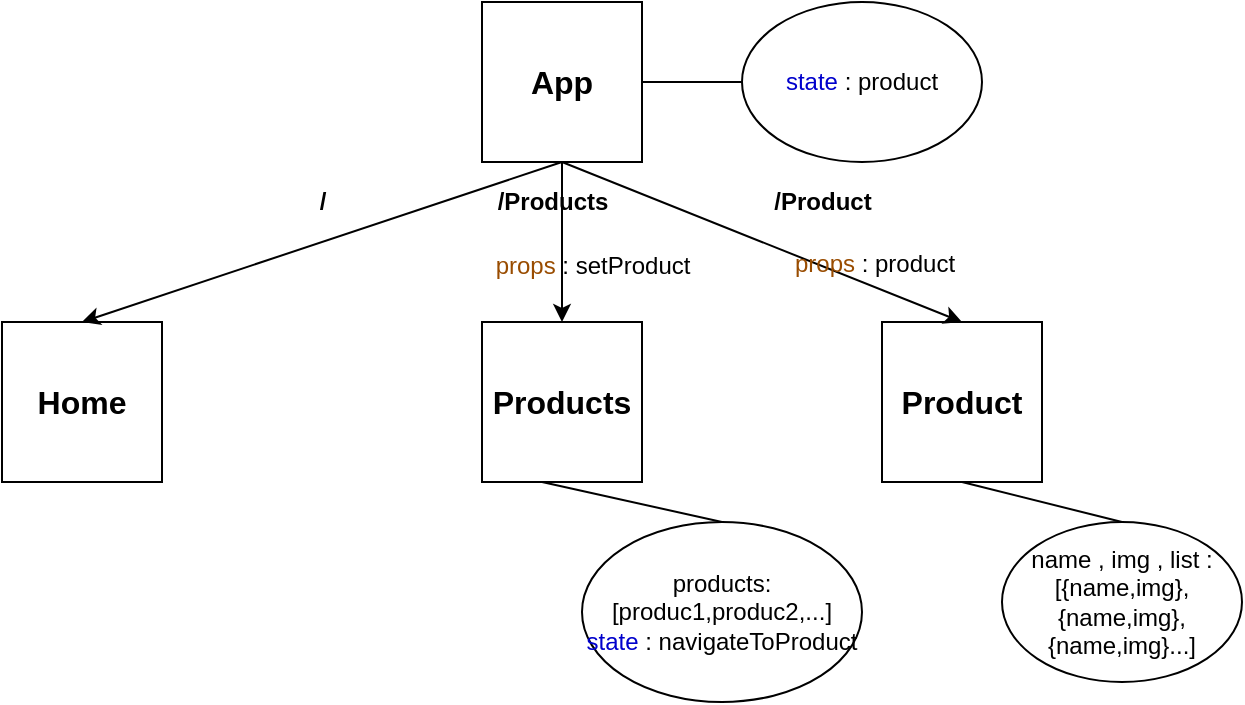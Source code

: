 <mxfile version="12.5.3" type="device"><diagram id="077kdlfYMolGuwz8Z1XD" name="Page-1"><mxGraphModel dx="766" dy="520" grid="1" gridSize="10" guides="1" tooltips="1" connect="1" arrows="1" fold="1" page="1" pageScale="1" pageWidth="850" pageHeight="1100" math="0" shadow="0"><root><mxCell id="0"/><mxCell id="1" parent="0"/><mxCell id="I_wcKjLHijIDxOqLmlWU-3" value="&lt;b&gt;&lt;font style=&quot;font-size: 16px&quot;&gt;App&lt;/font&gt;&lt;/b&gt;" style="whiteSpace=wrap;html=1;aspect=fixed;" parent="1" vertex="1"><mxGeometry x="360" y="40" width="80" height="80" as="geometry"/></mxCell><mxCell id="I_wcKjLHijIDxOqLmlWU-4" value="&lt;b&gt;&lt;font style=&quot;font-size: 16px&quot;&gt;Product&lt;/font&gt;&lt;/b&gt;" style="whiteSpace=wrap;html=1;aspect=fixed;" parent="1" vertex="1"><mxGeometry x="560" y="200" width="80" height="80" as="geometry"/></mxCell><mxCell id="I_wcKjLHijIDxOqLmlWU-5" value="&lt;b&gt;&lt;font style=&quot;font-size: 16px&quot;&gt;Products&lt;/font&gt;&lt;/b&gt;" style="whiteSpace=wrap;html=1;aspect=fixed;" parent="1" vertex="1"><mxGeometry x="360" y="200" width="80" height="80" as="geometry"/></mxCell><mxCell id="I_wcKjLHijIDxOqLmlWU-6" value="&lt;b&gt;&lt;font style=&quot;font-size: 16px&quot;&gt;Home&lt;/font&gt;&lt;/b&gt;" style="whiteSpace=wrap;html=1;aspect=fixed;" parent="1" vertex="1"><mxGeometry x="120" y="200" width="80" height="80" as="geometry"/></mxCell><mxCell id="I_wcKjLHijIDxOqLmlWU-7" value="" style="endArrow=classic;html=1;exitX=0.5;exitY=1;exitDx=0;exitDy=0;entryX=0.5;entryY=0;entryDx=0;entryDy=0;" parent="1" source="I_wcKjLHijIDxOqLmlWU-3" target="I_wcKjLHijIDxOqLmlWU-4" edge="1"><mxGeometry width="50" height="50" relative="1" as="geometry"><mxPoint x="120" y="350" as="sourcePoint"/><mxPoint x="170" y="300" as="targetPoint"/></mxGeometry></mxCell><mxCell id="I_wcKjLHijIDxOqLmlWU-8" value="" style="endArrow=classic;html=1;exitX=0.5;exitY=1;exitDx=0;exitDy=0;entryX=0.5;entryY=0;entryDx=0;entryDy=0;" parent="1" source="I_wcKjLHijIDxOqLmlWU-3" target="I_wcKjLHijIDxOqLmlWU-5" edge="1"><mxGeometry width="50" height="50" relative="1" as="geometry"><mxPoint x="410" y="130" as="sourcePoint"/><mxPoint x="610" y="210" as="targetPoint"/></mxGeometry></mxCell><mxCell id="I_wcKjLHijIDxOqLmlWU-9" value="" style="endArrow=classic;html=1;entryX=0.5;entryY=0;entryDx=0;entryDy=0;" parent="1" target="I_wcKjLHijIDxOqLmlWU-6" edge="1"><mxGeometry width="50" height="50" relative="1" as="geometry"><mxPoint x="400" y="120" as="sourcePoint"/><mxPoint x="410" y="210" as="targetPoint"/></mxGeometry></mxCell><mxCell id="I_wcKjLHijIDxOqLmlWU-10" value="name , img , list : [{name,img},{name,img},{name,img}...]" style="ellipse;whiteSpace=wrap;html=1;" parent="1" vertex="1"><mxGeometry x="620" y="300" width="120" height="80" as="geometry"/></mxCell><mxCell id="I_wcKjLHijIDxOqLmlWU-11" value="" style="endArrow=none;html=1;entryX=0.5;entryY=1;entryDx=0;entryDy=0;exitX=0.5;exitY=0;exitDx=0;exitDy=0;" parent="1" source="I_wcKjLHijIDxOqLmlWU-10" target="I_wcKjLHijIDxOqLmlWU-4" edge="1"><mxGeometry width="50" height="50" relative="1" as="geometry"><mxPoint x="120" y="450" as="sourcePoint"/><mxPoint x="170" y="400" as="targetPoint"/></mxGeometry></mxCell><mxCell id="I_wcKjLHijIDxOqLmlWU-12" value="products:[produc1,produc2,...]&lt;br&gt;&lt;font color=&quot;#0000cc&quot;&gt;state &lt;/font&gt;: navigateToProduct" style="ellipse;whiteSpace=wrap;html=1;" parent="1" vertex="1"><mxGeometry x="410" y="300" width="140" height="90" as="geometry"/></mxCell><mxCell id="I_wcKjLHijIDxOqLmlWU-13" value="" style="endArrow=none;html=1;entryX=0.5;entryY=1;entryDx=0;entryDy=0;exitX=0.5;exitY=0;exitDx=0;exitDy=0;" parent="1" source="I_wcKjLHijIDxOqLmlWU-12" edge="1"><mxGeometry width="50" height="50" relative="1" as="geometry"><mxPoint x="-90" y="450" as="sourcePoint"/><mxPoint x="390" y="280" as="targetPoint"/></mxGeometry></mxCell><mxCell id="I_wcKjLHijIDxOqLmlWU-14" value="&lt;font color=&quot;#0000cc&quot;&gt;state &lt;/font&gt;: product" style="ellipse;whiteSpace=wrap;html=1;" parent="1" vertex="1"><mxGeometry x="490" y="40" width="120" height="80" as="geometry"/></mxCell><mxCell id="I_wcKjLHijIDxOqLmlWU-16" value="" style="endArrow=none;html=1;entryX=0;entryY=0.5;entryDx=0;entryDy=0;exitX=1;exitY=0.5;exitDx=0;exitDy=0;" parent="1" source="I_wcKjLHijIDxOqLmlWU-3" target="I_wcKjLHijIDxOqLmlWU-14" edge="1"><mxGeometry width="50" height="50" relative="1" as="geometry"><mxPoint x="120" y="450" as="sourcePoint"/><mxPoint x="170" y="400" as="targetPoint"/></mxGeometry></mxCell><mxCell id="I_wcKjLHijIDxOqLmlWU-18" value="&lt;font color=&quot;#994c00&quot;&gt;props &lt;/font&gt;: product" style="text;html=1;align=center;verticalAlign=middle;resizable=0;points=[];autosize=1;" parent="1" vertex="1"><mxGeometry x="506" y="161" width="100" height="20" as="geometry"/></mxCell><mxCell id="I_wcKjLHijIDxOqLmlWU-20" value="&lt;font color=&quot;#994c00&quot;&gt;props &lt;/font&gt;: setProduct" style="text;html=1;align=center;verticalAlign=middle;resizable=0;points=[];autosize=1;" parent="1" vertex="1"><mxGeometry x="360" y="162" width="110" height="20" as="geometry"/></mxCell><mxCell id="5ULPDy1xjHOdcSoi4w_t-2" value="/" style="text;html=1;align=center;verticalAlign=middle;resizable=0;points=[];autosize=1;strokeWidth=3;fontStyle=1;fontSize=12;" vertex="1" parent="1"><mxGeometry x="270" y="130" width="20" height="20" as="geometry"/></mxCell><mxCell id="5ULPDy1xjHOdcSoi4w_t-5" value="/Products" style="text;html=1;align=center;verticalAlign=middle;resizable=0;points=[];autosize=1;strokeWidth=3;fontStyle=1;fontSize=12;" vertex="1" parent="1"><mxGeometry x="360" y="130" width="70" height="20" as="geometry"/></mxCell><mxCell id="5ULPDy1xjHOdcSoi4w_t-6" value="/Product" style="text;html=1;align=center;verticalAlign=middle;resizable=0;points=[];autosize=1;strokeWidth=3;fontStyle=1;fontSize=12;" vertex="1" parent="1"><mxGeometry x="500" y="130" width="60" height="20" as="geometry"/></mxCell></root></mxGraphModel></diagram></mxfile>